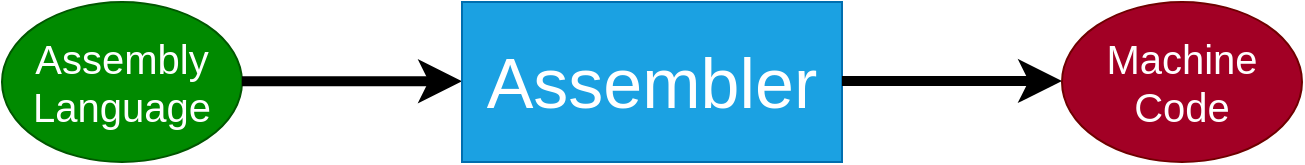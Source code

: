 <mxfile>
    <diagram id="81YrZ6FNDK-v4D51Ie0S" name="Page-1">
        <mxGraphModel dx="744" dy="594" grid="1" gridSize="10" guides="1" tooltips="1" connect="1" arrows="1" fold="1" page="1" pageScale="1" pageWidth="850" pageHeight="1100" math="0" shadow="0">
            <root>
                <mxCell id="0"/>
                <mxCell id="1" parent="0"/>
                <mxCell id="2" value="&lt;font style=&quot;font-size: 20px;&quot;&gt;Assembly Language&lt;/font&gt;" style="ellipse;whiteSpace=wrap;html=1;fillColor=#008a00;fontColor=#ffffff;strokeColor=#005700;" parent="1" vertex="1">
                    <mxGeometry x="100" y="520" width="120" height="80" as="geometry"/>
                </mxCell>
                <mxCell id="3" value="" style="endArrow=classic;html=1;strokeWidth=5;" parent="1" edge="1">
                    <mxGeometry width="50" height="50" relative="1" as="geometry">
                        <mxPoint x="220" y="559.62" as="sourcePoint"/>
                        <mxPoint x="330" y="559.62" as="targetPoint"/>
                    </mxGeometry>
                </mxCell>
                <mxCell id="4" value="&lt;font style=&quot;font-size: 35px;&quot;&gt;Assembler&lt;/font&gt;" style="rounded=0;whiteSpace=wrap;html=1;fillColor=#1ba1e2;fontColor=#ffffff;strokeColor=#006EAF;" parent="1" vertex="1">
                    <mxGeometry x="330" y="520" width="190" height="80" as="geometry"/>
                </mxCell>
                <mxCell id="5" value="" style="endArrow=classic;html=1;strokeWidth=5;" parent="1" edge="1">
                    <mxGeometry width="50" height="50" relative="1" as="geometry">
                        <mxPoint x="520" y="559.47" as="sourcePoint"/>
                        <mxPoint x="630" y="559.47" as="targetPoint"/>
                    </mxGeometry>
                </mxCell>
                <mxCell id="6" value="&lt;font style=&quot;font-size: 20px;&quot;&gt;Machine Code&lt;/font&gt;" style="ellipse;whiteSpace=wrap;html=1;fillColor=#a20025;fontColor=#ffffff;strokeColor=#6F0000;" parent="1" vertex="1">
                    <mxGeometry x="630" y="520" width="120" height="80" as="geometry"/>
                </mxCell>
            </root>
        </mxGraphModel>
    </diagram>
</mxfile>
